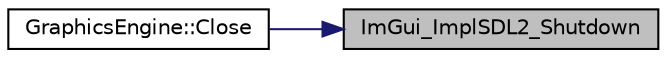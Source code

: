 digraph "ImGui_ImplSDL2_Shutdown"
{
 // LATEX_PDF_SIZE
  edge [fontname="Helvetica",fontsize="10",labelfontname="Helvetica",labelfontsize="10"];
  node [fontname="Helvetica",fontsize="10",shape=record];
  rankdir="RL";
  Node1 [label="ImGui_ImplSDL2_Shutdown",height=0.2,width=0.4,color="black", fillcolor="grey75", style="filled", fontcolor="black",tooltip=" "];
  Node1 -> Node2 [dir="back",color="midnightblue",fontsize="10",style="solid"];
  Node2 [label="GraphicsEngine::Close",height=0.2,width=0.4,color="black", fillcolor="white", style="filled",URL="$class_graphics_engine.html#a526dd537e18e783cc6e90b51920d26f8",tooltip=" "];
}
